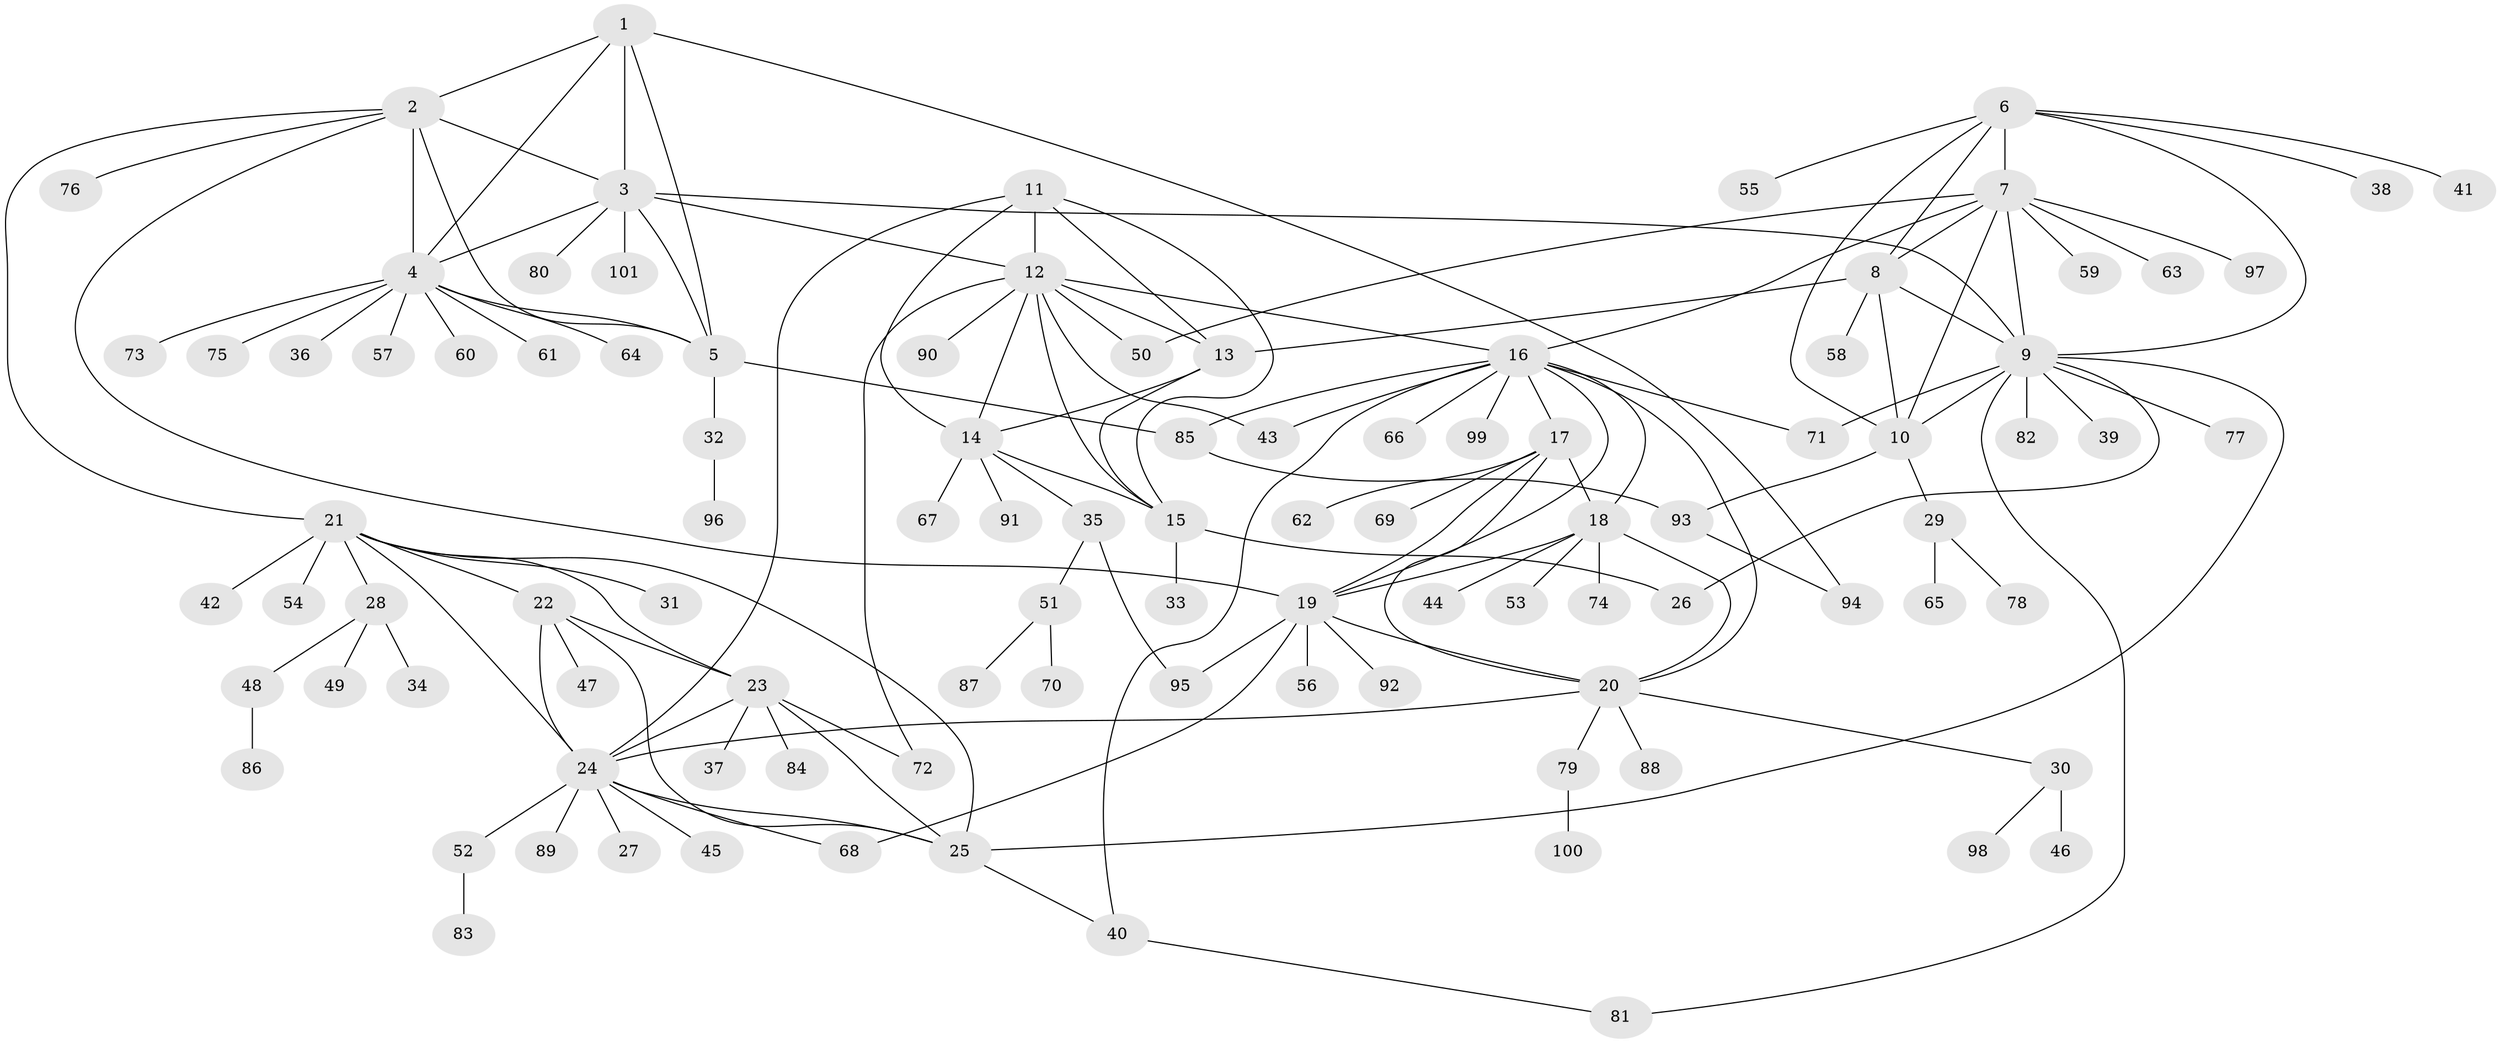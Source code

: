 // coarse degree distribution, {7: 0.025, 5: 0.075, 17: 0.025, 2: 0.075, 9: 0.05, 8: 0.025, 1: 0.675, 3: 0.05}
// Generated by graph-tools (version 1.1) at 2025/19/03/04/25 18:19:30]
// undirected, 101 vertices, 148 edges
graph export_dot {
graph [start="1"]
  node [color=gray90,style=filled];
  1;
  2;
  3;
  4;
  5;
  6;
  7;
  8;
  9;
  10;
  11;
  12;
  13;
  14;
  15;
  16;
  17;
  18;
  19;
  20;
  21;
  22;
  23;
  24;
  25;
  26;
  27;
  28;
  29;
  30;
  31;
  32;
  33;
  34;
  35;
  36;
  37;
  38;
  39;
  40;
  41;
  42;
  43;
  44;
  45;
  46;
  47;
  48;
  49;
  50;
  51;
  52;
  53;
  54;
  55;
  56;
  57;
  58;
  59;
  60;
  61;
  62;
  63;
  64;
  65;
  66;
  67;
  68;
  69;
  70;
  71;
  72;
  73;
  74;
  75;
  76;
  77;
  78;
  79;
  80;
  81;
  82;
  83;
  84;
  85;
  86;
  87;
  88;
  89;
  90;
  91;
  92;
  93;
  94;
  95;
  96;
  97;
  98;
  99;
  100;
  101;
  1 -- 2;
  1 -- 3;
  1 -- 4;
  1 -- 5;
  1 -- 94;
  2 -- 3;
  2 -- 4;
  2 -- 5;
  2 -- 19;
  2 -- 21;
  2 -- 76;
  3 -- 4;
  3 -- 5;
  3 -- 9;
  3 -- 12;
  3 -- 80;
  3 -- 101;
  4 -- 5;
  4 -- 36;
  4 -- 57;
  4 -- 60;
  4 -- 61;
  4 -- 64;
  4 -- 73;
  4 -- 75;
  5 -- 32;
  5 -- 85;
  6 -- 7;
  6 -- 8;
  6 -- 9;
  6 -- 10;
  6 -- 38;
  6 -- 41;
  6 -- 55;
  7 -- 8;
  7 -- 9;
  7 -- 10;
  7 -- 16;
  7 -- 50;
  7 -- 59;
  7 -- 63;
  7 -- 97;
  8 -- 9;
  8 -- 10;
  8 -- 13;
  8 -- 58;
  9 -- 10;
  9 -- 25;
  9 -- 26;
  9 -- 39;
  9 -- 71;
  9 -- 77;
  9 -- 81;
  9 -- 82;
  10 -- 29;
  10 -- 93;
  11 -- 12;
  11 -- 13;
  11 -- 14;
  11 -- 15;
  11 -- 24;
  12 -- 13;
  12 -- 14;
  12 -- 15;
  12 -- 16;
  12 -- 43;
  12 -- 50;
  12 -- 72;
  12 -- 90;
  13 -- 14;
  13 -- 15;
  14 -- 15;
  14 -- 35;
  14 -- 67;
  14 -- 91;
  15 -- 26;
  15 -- 33;
  16 -- 17;
  16 -- 18;
  16 -- 19;
  16 -- 20;
  16 -- 40;
  16 -- 43;
  16 -- 66;
  16 -- 71;
  16 -- 85;
  16 -- 99;
  17 -- 18;
  17 -- 19;
  17 -- 20;
  17 -- 62;
  17 -- 69;
  18 -- 19;
  18 -- 20;
  18 -- 44;
  18 -- 53;
  18 -- 74;
  19 -- 20;
  19 -- 56;
  19 -- 68;
  19 -- 92;
  19 -- 95;
  20 -- 24;
  20 -- 30;
  20 -- 79;
  20 -- 88;
  21 -- 22;
  21 -- 23;
  21 -- 24;
  21 -- 25;
  21 -- 28;
  21 -- 31;
  21 -- 42;
  21 -- 54;
  22 -- 23;
  22 -- 24;
  22 -- 25;
  22 -- 47;
  23 -- 24;
  23 -- 25;
  23 -- 37;
  23 -- 72;
  23 -- 84;
  24 -- 25;
  24 -- 27;
  24 -- 45;
  24 -- 52;
  24 -- 68;
  24 -- 89;
  25 -- 40;
  28 -- 34;
  28 -- 48;
  28 -- 49;
  29 -- 65;
  29 -- 78;
  30 -- 46;
  30 -- 98;
  32 -- 96;
  35 -- 51;
  35 -- 95;
  40 -- 81;
  48 -- 86;
  51 -- 70;
  51 -- 87;
  52 -- 83;
  79 -- 100;
  85 -- 93;
  93 -- 94;
}
